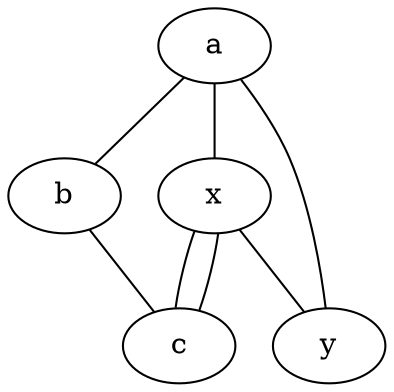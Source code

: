 graph test2 {
       a -- b -- c;
       a -- {x y};
       x -- c [w=10.0];
       x -- c [w=10.3];
       x -- y [w=5.0,len=3];
}

